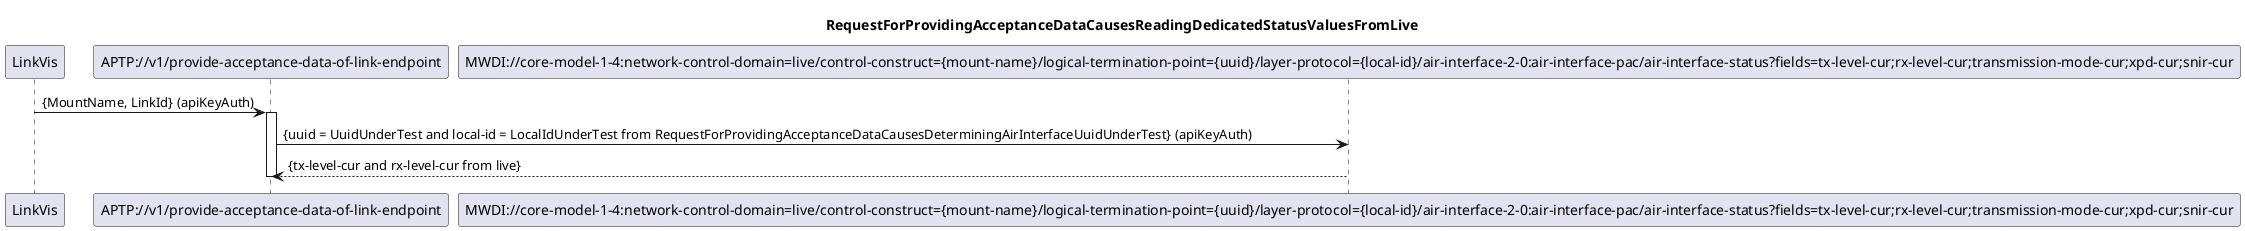 @startuml 104_ReadingDedicatedStatusFromLive
skinparam responseMessageBelowArrow true

title
RequestForProvidingAcceptanceDataCausesReadingDedicatedStatusValuesFromLive
end title

participant "LinkVis" as LinkVis
participant "APTP://v1/provide-acceptance-data-of-link-endpoint" as APTP
participant "MWDI://core-model-1-4:network-control-domain=live/control-construct={mount-name}/logical-termination-point={uuid}/layer-protocol={local-id}/air-interface-2-0:air-interface-pac/air-interface-status?fields=tx-level-cur;rx-level-cur;transmission-mode-cur;xpd-cur;snir-cur" as MwdiStatus

LinkVis -> APTP: {MountName, LinkId} (apiKeyAuth)
activate APTP

APTP -> MwdiStatus: {uuid = UuidUnderTest and local-id = LocalIdUnderTest from RequestForProvidingAcceptanceDataCausesDeterminingAirInterfaceUuidUnderTest} (apiKeyAuth)
MwdiStatus --> APTP: {tx-level-cur and rx-level-cur from live}

deactivate APTP

@enduml